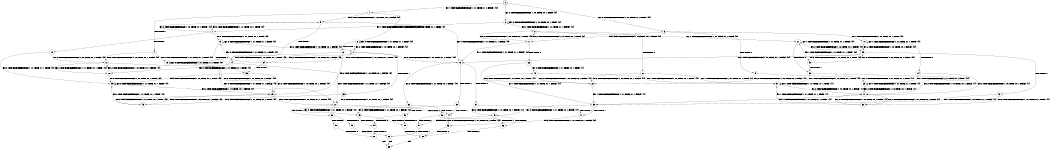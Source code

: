 digraph BCG {
size = "7, 10.5";
center = TRUE;
node [shape = circle];
0 [peripheries = 2];
0 -> 1 [label = "EX !1 !ATOMIC_EXCH_BRANCH (1, +1, TRUE, +1, 1, FALSE) !{0}"];
0 -> 2 [label = "EX !2 !ATOMIC_EXCH_BRANCH (1, +0, TRUE, +0, 1, TRUE) !{0}"];
0 -> 3 [label = "EX !0 !ATOMIC_EXCH_BRANCH (1, +1, TRUE, +1, 1, FALSE) !{0}"];
1 -> 4 [label = "TERMINATE !1"];
1 -> 5 [label = "EX !2 !ATOMIC_EXCH_BRANCH (1, +0, TRUE, +0, 1, FALSE) !{0}"];
1 -> 6 [label = "EX !0 !ATOMIC_EXCH_BRANCH (1, +1, TRUE, +1, 1, TRUE) !{0}"];
2 -> 7 [label = "EX !1 !ATOMIC_EXCH_BRANCH (1, +1, TRUE, +1, 1, FALSE) !{0}"];
2 -> 8 [label = "EX !0 !ATOMIC_EXCH_BRANCH (1, +1, TRUE, +1, 1, FALSE) !{0}"];
2 -> 2 [label = "EX !2 !ATOMIC_EXCH_BRANCH (1, +0, TRUE, +0, 1, TRUE) !{0}"];
3 -> 9 [label = "TERMINATE !0"];
3 -> 10 [label = "EX !1 !ATOMIC_EXCH_BRANCH (1, +1, TRUE, +1, 1, TRUE) !{0}"];
3 -> 11 [label = "EX !2 !ATOMIC_EXCH_BRANCH (1, +0, TRUE, +0, 1, FALSE) !{0}"];
4 -> 12 [label = "EX !2 !ATOMIC_EXCH_BRANCH (1, +0, TRUE, +0, 1, FALSE) !{0}"];
4 -> 13 [label = "EX !0 !ATOMIC_EXCH_BRANCH (1, +1, TRUE, +1, 1, TRUE) !{0}"];
5 -> 14 [label = "TERMINATE !1"];
5 -> 15 [label = "EX !0 !ATOMIC_EXCH_BRANCH (1, +1, TRUE, +1, 1, FALSE) !{0}"];
5 -> 7 [label = "EX !2 !ATOMIC_EXCH_BRANCH (1, +1, TRUE, +0, 1, TRUE) !{0}"];
6 -> 16 [label = "TERMINATE !1"];
6 -> 17 [label = "EX !2 !ATOMIC_EXCH_BRANCH (1, +0, TRUE, +0, 1, FALSE) !{0}"];
6 -> 6 [label = "EX !0 !ATOMIC_EXCH_BRANCH (1, +1, TRUE, +1, 1, TRUE) !{0}"];
7 -> 18 [label = "TERMINATE !1"];
7 -> 19 [label = "EX !0 !ATOMIC_EXCH_BRANCH (1, +1, TRUE, +1, 1, TRUE) !{0}"];
7 -> 5 [label = "EX !2 !ATOMIC_EXCH_BRANCH (1, +0, TRUE, +0, 1, FALSE) !{0}"];
8 -> 20 [label = "TERMINATE !0"];
8 -> 21 [label = "EX !1 !ATOMIC_EXCH_BRANCH (1, +1, TRUE, +1, 1, TRUE) !{0}"];
8 -> 11 [label = "EX !2 !ATOMIC_EXCH_BRANCH (1, +0, TRUE, +0, 1, FALSE) !{0}"];
9 -> 22 [label = "EX !2 !ATOMIC_EXCH_BRANCH (1, +0, TRUE, +0, 1, FALSE) !{1}"];
9 -> 23 [label = "EX !1 !ATOMIC_EXCH_BRANCH (1, +1, TRUE, +1, 1, TRUE) !{1}"];
10 -> 24 [label = "TERMINATE !0"];
10 -> 25 [label = "EX !2 !ATOMIC_EXCH_BRANCH (1, +0, TRUE, +0, 1, FALSE) !{0}"];
10 -> 10 [label = "EX !1 !ATOMIC_EXCH_BRANCH (1, +1, TRUE, +1, 1, TRUE) !{0}"];
11 -> 26 [label = "TERMINATE !0"];
11 -> 15 [label = "EX !1 !ATOMIC_EXCH_BRANCH (1, +1, TRUE, +1, 1, FALSE) !{0}"];
11 -> 8 [label = "EX !2 !ATOMIC_EXCH_BRANCH (1, +1, TRUE, +0, 1, TRUE) !{0}"];
12 -> 27 [label = "EX !0 !ATOMIC_EXCH_BRANCH (1, +1, TRUE, +1, 1, FALSE) !{0}"];
12 -> 28 [label = "EX !2 !ATOMIC_EXCH_BRANCH (1, +1, TRUE, +0, 1, TRUE) !{0}"];
13 -> 29 [label = "EX !2 !ATOMIC_EXCH_BRANCH (1, +0, TRUE, +0, 1, FALSE) !{0}"];
13 -> 13 [label = "EX !0 !ATOMIC_EXCH_BRANCH (1, +1, TRUE, +1, 1, TRUE) !{0}"];
14 -> 27 [label = "EX !0 !ATOMIC_EXCH_BRANCH (1, +1, TRUE, +1, 1, FALSE) !{0}"];
14 -> 28 [label = "EX !2 !ATOMIC_EXCH_BRANCH (1, +1, TRUE, +0, 1, TRUE) !{0}"];
15 -> 30 [label = "TERMINATE !1"];
15 -> 31 [label = "TERMINATE !0"];
15 -> 32 [label = "EX !2 !ATOMIC_EXCH_BRANCH (1, +1, TRUE, +0, 1, FALSE) !{0}"];
16 -> 29 [label = "EX !2 !ATOMIC_EXCH_BRANCH (1, +0, TRUE, +0, 1, FALSE) !{0}"];
16 -> 13 [label = "EX !0 !ATOMIC_EXCH_BRANCH (1, +1, TRUE, +1, 1, TRUE) !{0}"];
17 -> 33 [label = "TERMINATE !1"];
17 -> 34 [label = "EX !2 !ATOMIC_EXCH_BRANCH (1, +1, TRUE, +0, 1, TRUE) !{0}"];
17 -> 15 [label = "EX !0 !ATOMIC_EXCH_BRANCH (1, +1, TRUE, +1, 1, FALSE) !{0}"];
18 -> 35 [label = "EX !0 !ATOMIC_EXCH_BRANCH (1, +1, TRUE, +1, 1, TRUE) !{0}"];
18 -> 12 [label = "EX !2 !ATOMIC_EXCH_BRANCH (1, +0, TRUE, +0, 1, FALSE) !{0}"];
19 -> 36 [label = "TERMINATE !1"];
19 -> 17 [label = "EX !2 !ATOMIC_EXCH_BRANCH (1, +0, TRUE, +0, 1, FALSE) !{0}"];
19 -> 19 [label = "EX !0 !ATOMIC_EXCH_BRANCH (1, +1, TRUE, +1, 1, TRUE) !{0}"];
20 -> 37 [label = "EX !1 !ATOMIC_EXCH_BRANCH (1, +1, TRUE, +1, 1, TRUE) !{1}"];
20 -> 22 [label = "EX !2 !ATOMIC_EXCH_BRANCH (1, +0, TRUE, +0, 1, FALSE) !{1}"];
21 -> 38 [label = "TERMINATE !0"];
21 -> 25 [label = "EX !2 !ATOMIC_EXCH_BRANCH (1, +0, TRUE, +0, 1, FALSE) !{0}"];
21 -> 21 [label = "EX !1 !ATOMIC_EXCH_BRANCH (1, +1, TRUE, +1, 1, TRUE) !{0}"];
22 -> 39 [label = "EX !1 !ATOMIC_EXCH_BRANCH (1, +1, TRUE, +1, 1, FALSE) !{1}"];
22 -> 40 [label = "EX !2 !ATOMIC_EXCH_BRANCH (1, +1, TRUE, +0, 1, TRUE) !{1}"];
23 -> 41 [label = "EX !2 !ATOMIC_EXCH_BRANCH (1, +0, TRUE, +0, 1, FALSE) !{1}"];
23 -> 23 [label = "EX !1 !ATOMIC_EXCH_BRANCH (1, +1, TRUE, +1, 1, TRUE) !{1}"];
24 -> 41 [label = "EX !2 !ATOMIC_EXCH_BRANCH (1, +0, TRUE, +0, 1, FALSE) !{1}"];
24 -> 23 [label = "EX !1 !ATOMIC_EXCH_BRANCH (1, +1, TRUE, +1, 1, TRUE) !{1}"];
25 -> 42 [label = "TERMINATE !0"];
25 -> 43 [label = "EX !2 !ATOMIC_EXCH_BRANCH (1, +1, TRUE, +0, 1, TRUE) !{0}"];
25 -> 15 [label = "EX !1 !ATOMIC_EXCH_BRANCH (1, +1, TRUE, +1, 1, FALSE) !{0}"];
26 -> 39 [label = "EX !1 !ATOMIC_EXCH_BRANCH (1, +1, TRUE, +1, 1, FALSE) !{1}"];
26 -> 40 [label = "EX !2 !ATOMIC_EXCH_BRANCH (1, +1, TRUE, +0, 1, TRUE) !{1}"];
27 -> 44 [label = "TERMINATE !0"];
27 -> 45 [label = "EX !2 !ATOMIC_EXCH_BRANCH (1, +1, TRUE, +0, 1, FALSE) !{0}"];
28 -> 35 [label = "EX !0 !ATOMIC_EXCH_BRANCH (1, +1, TRUE, +1, 1, TRUE) !{0}"];
28 -> 12 [label = "EX !2 !ATOMIC_EXCH_BRANCH (1, +0, TRUE, +0, 1, FALSE) !{0}"];
29 -> 46 [label = "EX !2 !ATOMIC_EXCH_BRANCH (1, +1, TRUE, +0, 1, TRUE) !{0}"];
29 -> 27 [label = "EX !0 !ATOMIC_EXCH_BRANCH (1, +1, TRUE, +1, 1, FALSE) !{0}"];
30 -> 44 [label = "TERMINATE !0"];
30 -> 45 [label = "EX !2 !ATOMIC_EXCH_BRANCH (1, +1, TRUE, +0, 1, FALSE) !{0}"];
31 -> 47 [label = "TERMINATE !1"];
31 -> 48 [label = "EX !2 !ATOMIC_EXCH_BRANCH (1, +1, TRUE, +0, 1, FALSE) !{1}"];
32 -> 49 [label = "TERMINATE !1"];
32 -> 50 [label = "TERMINATE !2"];
32 -> 51 [label = "TERMINATE !0"];
33 -> 46 [label = "EX !2 !ATOMIC_EXCH_BRANCH (1, +1, TRUE, +0, 1, TRUE) !{0}"];
33 -> 27 [label = "EX !0 !ATOMIC_EXCH_BRANCH (1, +1, TRUE, +1, 1, FALSE) !{0}"];
34 -> 36 [label = "TERMINATE !1"];
34 -> 17 [label = "EX !2 !ATOMIC_EXCH_BRANCH (1, +0, TRUE, +0, 1, FALSE) !{0}"];
34 -> 19 [label = "EX !0 !ATOMIC_EXCH_BRANCH (1, +1, TRUE, +1, 1, TRUE) !{0}"];
35 -> 29 [label = "EX !2 !ATOMIC_EXCH_BRANCH (1, +0, TRUE, +0, 1, FALSE) !{0}"];
35 -> 35 [label = "EX !0 !ATOMIC_EXCH_BRANCH (1, +1, TRUE, +1, 1, TRUE) !{0}"];
36 -> 29 [label = "EX !2 !ATOMIC_EXCH_BRANCH (1, +0, TRUE, +0, 1, FALSE) !{0}"];
36 -> 35 [label = "EX !0 !ATOMIC_EXCH_BRANCH (1, +1, TRUE, +1, 1, TRUE) !{0}"];
37 -> 41 [label = "EX !2 !ATOMIC_EXCH_BRANCH (1, +0, TRUE, +0, 1, FALSE) !{1}"];
37 -> 37 [label = "EX !1 !ATOMIC_EXCH_BRANCH (1, +1, TRUE, +1, 1, TRUE) !{1}"];
38 -> 41 [label = "EX !2 !ATOMIC_EXCH_BRANCH (1, +0, TRUE, +0, 1, FALSE) !{1}"];
38 -> 37 [label = "EX !1 !ATOMIC_EXCH_BRANCH (1, +1, TRUE, +1, 1, TRUE) !{1}"];
39 -> 47 [label = "TERMINATE !1"];
39 -> 48 [label = "EX !2 !ATOMIC_EXCH_BRANCH (1, +1, TRUE, +0, 1, FALSE) !{1}"];
40 -> 37 [label = "EX !1 !ATOMIC_EXCH_BRANCH (1, +1, TRUE, +1, 1, TRUE) !{1}"];
40 -> 22 [label = "EX !2 !ATOMIC_EXCH_BRANCH (1, +0, TRUE, +0, 1, FALSE) !{1}"];
41 -> 52 [label = "EX !2 !ATOMIC_EXCH_BRANCH (1, +1, TRUE, +0, 1, TRUE) !{1}"];
41 -> 39 [label = "EX !1 !ATOMIC_EXCH_BRANCH (1, +1, TRUE, +1, 1, FALSE) !{1}"];
42 -> 52 [label = "EX !2 !ATOMIC_EXCH_BRANCH (1, +1, TRUE, +0, 1, TRUE) !{1}"];
42 -> 39 [label = "EX !1 !ATOMIC_EXCH_BRANCH (1, +1, TRUE, +1, 1, FALSE) !{1}"];
43 -> 38 [label = "TERMINATE !0"];
43 -> 25 [label = "EX !2 !ATOMIC_EXCH_BRANCH (1, +0, TRUE, +0, 1, FALSE) !{0}"];
43 -> 21 [label = "EX !1 !ATOMIC_EXCH_BRANCH (1, +1, TRUE, +1, 1, TRUE) !{0}"];
44 -> 53 [label = "EX !2 !ATOMIC_EXCH_BRANCH (1, +1, TRUE, +0, 1, FALSE) !{2}"];
45 -> 54 [label = "TERMINATE !2"];
45 -> 55 [label = "TERMINATE !0"];
46 -> 29 [label = "EX !2 !ATOMIC_EXCH_BRANCH (1, +0, TRUE, +0, 1, FALSE) !{0}"];
46 -> 35 [label = "EX !0 !ATOMIC_EXCH_BRANCH (1, +1, TRUE, +1, 1, TRUE) !{0}"];
47 -> 53 [label = "EX !2 !ATOMIC_EXCH_BRANCH (1, +1, TRUE, +0, 1, FALSE) !{2}"];
48 -> 56 [label = "TERMINATE !1"];
48 -> 57 [label = "TERMINATE !2"];
49 -> 54 [label = "TERMINATE !2"];
49 -> 55 [label = "TERMINATE !0"];
50 -> 58 [label = "TERMINATE !1"];
50 -> 59 [label = "TERMINATE !0"];
51 -> 56 [label = "TERMINATE !1"];
51 -> 57 [label = "TERMINATE !2"];
52 -> 41 [label = "EX !2 !ATOMIC_EXCH_BRANCH (1, +0, TRUE, +0, 1, FALSE) !{1}"];
52 -> 37 [label = "EX !1 !ATOMIC_EXCH_BRANCH (1, +1, TRUE, +1, 1, TRUE) !{1}"];
53 -> 60 [label = "TERMINATE !2"];
54 -> 61 [label = "TERMINATE !0"];
55 -> 60 [label = "TERMINATE !2"];
56 -> 60 [label = "TERMINATE !2"];
57 -> 62 [label = "TERMINATE !1"];
58 -> 61 [label = "TERMINATE !0"];
59 -> 62 [label = "TERMINATE !1"];
60 -> 63 [label = "exit"];
61 -> 63 [label = "exit"];
62 -> 63 [label = "exit"];
}

